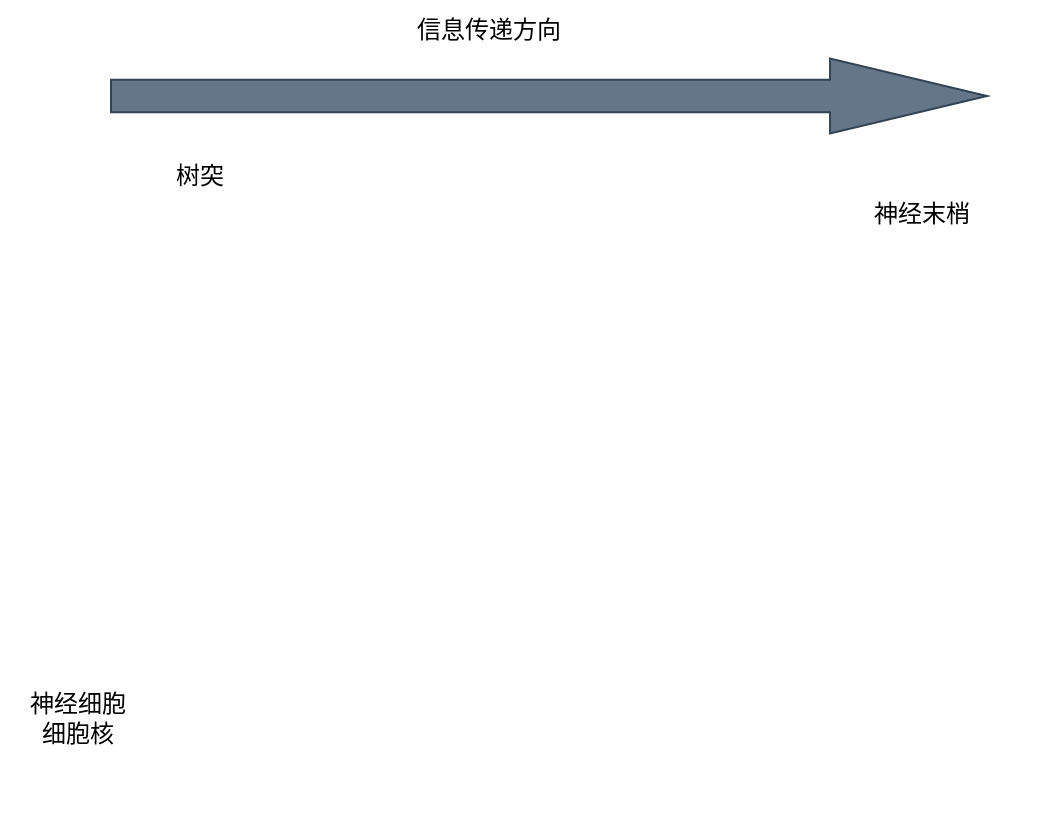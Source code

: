 <mxfile version="21.0.8" type="github">
  <diagram id="vNaFavaUtkI6E_ZRZSPJ" name="第 1 页">
    <mxGraphModel dx="813" dy="438" grid="1" gridSize="10" guides="1" tooltips="1" connect="1" arrows="1" fold="1" page="1" pageScale="1" pageWidth="827" pageHeight="1169" math="1" shadow="0">
      <root>
        <mxCell id="0" />
        <mxCell id="1" parent="0" />
        <mxCell id="U37dDdCDtGxf1Vqsfb_v-1" value="" style="shape=image;verticalLabelPosition=bottom;labelBackgroundColor=default;verticalAlign=top;aspect=fixed;imageAspect=0;image=https://upload.wikimedia.org/wikipedia/commons/thumb/b/bc/Neuron_Hand-tuned.svg/2560px-Neuron_Hand-tuned.svg.png;fillColor=default;strokeColor=default;" vertex="1" parent="1">
          <mxGeometry x="208" y="220" width="520" height="280" as="geometry" />
        </mxCell>
        <mxCell id="U37dDdCDtGxf1Vqsfb_v-2" value="树突" style="text;html=1;strokeColor=none;fillColor=none;align=center;verticalAlign=middle;whiteSpace=wrap;rounded=0;" vertex="1" parent="1">
          <mxGeometry x="278" y="213" width="60" height="30" as="geometry" />
        </mxCell>
        <mxCell id="U37dDdCDtGxf1Vqsfb_v-3" value="神经细胞细胞核" style="text;html=1;strokeColor=none;fillColor=none;align=center;verticalAlign=middle;whiteSpace=wrap;rounded=0;" vertex="1" parent="1">
          <mxGeometry x="218" y="484" width="58" height="30" as="geometry" />
        </mxCell>
        <mxCell id="U37dDdCDtGxf1Vqsfb_v-4" value="神经末梢" style="text;html=1;strokeColor=none;fillColor=none;align=center;verticalAlign=middle;whiteSpace=wrap;rounded=0;" vertex="1" parent="1">
          <mxGeometry x="639" y="232" width="60" height="30" as="geometry" />
        </mxCell>
        <mxCell id="U37dDdCDtGxf1Vqsfb_v-5" value="" style="rounded=0;whiteSpace=wrap;html=1;rotation=-45;strokeWidth=0;strokeColor=#FFFFFF;" vertex="1" parent="1">
          <mxGeometry x="349" y="338.66" width="58.92" height="23" as="geometry" />
        </mxCell>
        <mxCell id="U37dDdCDtGxf1Vqsfb_v-6" value="" style="ellipse;whiteSpace=wrap;html=1;aspect=fixed;strokeWidth=0;strokeColor=#FFFFFF;" vertex="1" parent="1">
          <mxGeometry x="353" y="361.66" width="14" height="14" as="geometry" />
        </mxCell>
        <mxCell id="U37dDdCDtGxf1Vqsfb_v-7" value="" style="rounded=0;whiteSpace=wrap;html=1;rotation=85;strokeWidth=0;strokeColor=#FFFFFF;" vertex="1" parent="1">
          <mxGeometry x="454.21" y="459.69" width="120" height="47.54" as="geometry" />
        </mxCell>
        <mxCell id="U37dDdCDtGxf1Vqsfb_v-8" value="" style="ellipse;whiteSpace=wrap;html=1;aspect=fixed;strokeWidth=0;strokeColor=#FFFFFF;" vertex="1" parent="1">
          <mxGeometry x="500" y="423" width="9" height="9" as="geometry" />
        </mxCell>
        <mxCell id="U37dDdCDtGxf1Vqsfb_v-9" value="" style="ellipse;whiteSpace=wrap;html=1;rotation=45;strokeWidth=0;strokeColor=#FFFFFF;" vertex="1" parent="1">
          <mxGeometry x="535" y="404" width="120" height="80" as="geometry" />
        </mxCell>
        <mxCell id="U37dDdCDtGxf1Vqsfb_v-10" value="" style="rounded=1;whiteSpace=wrap;html=1;rotation=-105;strokeColor=#FFFFFF;strokeWidth=0;" vertex="1" parent="1">
          <mxGeometry x="473" y="312" width="118" height="30" as="geometry" />
        </mxCell>
        <mxCell id="U37dDdCDtGxf1Vqsfb_v-11" value="" style="shape=flexArrow;endArrow=classic;html=1;rounded=0;width=16.364;endSize=25.827;fillColor=#647687;strokeColor=#314354;" edge="1" parent="1">
          <mxGeometry width="50" height="50" relative="1" as="geometry">
            <mxPoint x="263" y="188" as="sourcePoint" />
            <mxPoint x="702" y="188" as="targetPoint" />
          </mxGeometry>
        </mxCell>
        <mxCell id="U37dDdCDtGxf1Vqsfb_v-12" value="信息传递方向" style="text;html=1;strokeColor=none;fillColor=none;align=center;verticalAlign=middle;whiteSpace=wrap;rounded=0;" vertex="1" parent="1">
          <mxGeometry x="340" y="140" width="225" height="30" as="geometry" />
        </mxCell>
      </root>
    </mxGraphModel>
  </diagram>
</mxfile>
